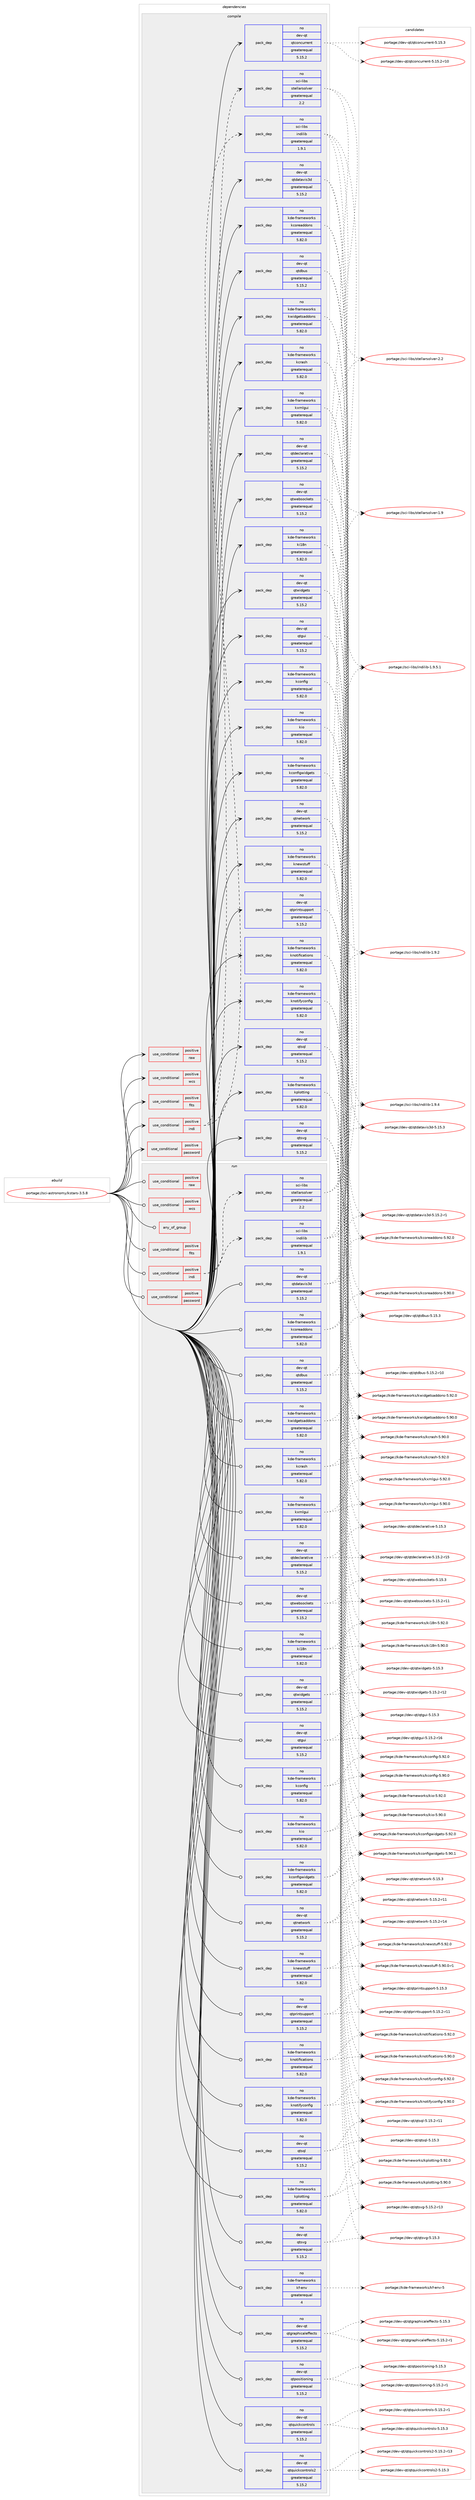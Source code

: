 digraph prolog {

# *************
# Graph options
# *************

newrank=true;
concentrate=true;
compound=true;
graph [rankdir=LR,fontname=Helvetica,fontsize=10,ranksep=1.5];#, ranksep=2.5, nodesep=0.2];
edge  [arrowhead=vee];
node  [fontname=Helvetica,fontsize=10];

# **********
# The ebuild
# **********

subgraph cluster_leftcol {
color=gray;
rank=same;
label=<<i>ebuild</i>>;
id [label="portage://sci-astronomy/kstars-3.5.8", color=red, width=4, href="../sci-astronomy/kstars-3.5.8.svg"];
}

# ****************
# The dependencies
# ****************

subgraph cluster_midcol {
color=gray;
label=<<i>dependencies</i>>;
subgraph cluster_compile {
fillcolor="#eeeeee";
style=filled;
label=<<i>compile</i>>;
subgraph cond70 {
dependency133 [label=<<TABLE BORDER="0" CELLBORDER="1" CELLSPACING="0" CELLPADDING="4"><TR><TD ROWSPAN="3" CELLPADDING="10">use_conditional</TD></TR><TR><TD>positive</TD></TR><TR><TD>fits</TD></TR></TABLE>>, shape=none, color=red];
# *** BEGIN UNKNOWN DEPENDENCY TYPE (TODO) ***
# dependency133 -> package_dependency(portage://sci-astronomy/kstars-3.5.8,install,no,sci-libs,cfitsio,none,[,,],any_same_slot,[])
# *** END UNKNOWN DEPENDENCY TYPE (TODO) ***

}
id:e -> dependency133:w [weight=20,style="solid",arrowhead="vee"];
subgraph cond71 {
dependency134 [label=<<TABLE BORDER="0" CELLBORDER="1" CELLSPACING="0" CELLPADDING="4"><TR><TD ROWSPAN="3" CELLPADDING="10">use_conditional</TD></TR><TR><TD>positive</TD></TR><TR><TD>indi</TD></TR></TABLE>>, shape=none, color=red];
# *** BEGIN UNKNOWN DEPENDENCY TYPE (TODO) ***
# dependency134 -> package_dependency(portage://sci-astronomy/kstars-3.5.8,install,no,sci-libs,gsl,none,[,,],any_same_slot,[])
# *** END UNKNOWN DEPENDENCY TYPE (TODO) ***

subgraph pack63 {
dependency135 [label=<<TABLE BORDER="0" CELLBORDER="1" CELLSPACING="0" CELLPADDING="4" WIDTH="220"><TR><TD ROWSPAN="6" CELLPADDING="30">pack_dep</TD></TR><TR><TD WIDTH="110">no</TD></TR><TR><TD>sci-libs</TD></TR><TR><TD>indilib</TD></TR><TR><TD>greaterequal</TD></TR><TR><TD>1.9.1</TD></TR></TABLE>>, shape=none, color=blue];
}
dependency134:e -> dependency135:w [weight=20,style="dashed",arrowhead="vee"];
# *** BEGIN UNKNOWN DEPENDENCY TYPE (TODO) ***
# dependency134 -> package_dependency(portage://sci-astronomy/kstars-3.5.8,install,no,sci-libs,libnova,none,[,,],any_same_slot,[])
# *** END UNKNOWN DEPENDENCY TYPE (TODO) ***

subgraph pack64 {
dependency136 [label=<<TABLE BORDER="0" CELLBORDER="1" CELLSPACING="0" CELLPADDING="4" WIDTH="220"><TR><TD ROWSPAN="6" CELLPADDING="30">pack_dep</TD></TR><TR><TD WIDTH="110">no</TD></TR><TR><TD>sci-libs</TD></TR><TR><TD>stellarsolver</TD></TR><TR><TD>greaterequal</TD></TR><TR><TD>2.2</TD></TR></TABLE>>, shape=none, color=blue];
}
dependency134:e -> dependency136:w [weight=20,style="dashed",arrowhead="vee"];
}
id:e -> dependency134:w [weight=20,style="solid",arrowhead="vee"];
subgraph cond72 {
dependency137 [label=<<TABLE BORDER="0" CELLBORDER="1" CELLSPACING="0" CELLPADDING="4"><TR><TD ROWSPAN="3" CELLPADDING="10">use_conditional</TD></TR><TR><TD>positive</TD></TR><TR><TD>password</TD></TR></TABLE>>, shape=none, color=red];
# *** BEGIN UNKNOWN DEPENDENCY TYPE (TODO) ***
# dependency137 -> package_dependency(portage://sci-astronomy/kstars-3.5.8,install,no,dev-libs,qtkeychain,none,[,,],any_same_slot,[])
# *** END UNKNOWN DEPENDENCY TYPE (TODO) ***

}
id:e -> dependency137:w [weight=20,style="solid",arrowhead="vee"];
subgraph cond73 {
dependency138 [label=<<TABLE BORDER="0" CELLBORDER="1" CELLSPACING="0" CELLPADDING="4"><TR><TD ROWSPAN="3" CELLPADDING="10">use_conditional</TD></TR><TR><TD>positive</TD></TR><TR><TD>raw</TD></TR></TABLE>>, shape=none, color=red];
# *** BEGIN UNKNOWN DEPENDENCY TYPE (TODO) ***
# dependency138 -> package_dependency(portage://sci-astronomy/kstars-3.5.8,install,no,media-libs,libraw,none,[,,],any_same_slot,[])
# *** END UNKNOWN DEPENDENCY TYPE (TODO) ***

}
id:e -> dependency138:w [weight=20,style="solid",arrowhead="vee"];
subgraph cond74 {
dependency139 [label=<<TABLE BORDER="0" CELLBORDER="1" CELLSPACING="0" CELLPADDING="4"><TR><TD ROWSPAN="3" CELLPADDING="10">use_conditional</TD></TR><TR><TD>positive</TD></TR><TR><TD>wcs</TD></TR></TABLE>>, shape=none, color=red];
# *** BEGIN UNKNOWN DEPENDENCY TYPE (TODO) ***
# dependency139 -> package_dependency(portage://sci-astronomy/kstars-3.5.8,install,no,sci-astronomy,wcslib,none,[,,],any_same_slot,[])
# *** END UNKNOWN DEPENDENCY TYPE (TODO) ***

}
id:e -> dependency139:w [weight=20,style="solid",arrowhead="vee"];
# *** BEGIN UNKNOWN DEPENDENCY TYPE (TODO) ***
# id -> package_dependency(portage://sci-astronomy/kstars-3.5.8,install,no,dev-cpp,eigen,none,[,,],[slot(3)],[])
# *** END UNKNOWN DEPENDENCY TYPE (TODO) ***

subgraph pack65 {
dependency140 [label=<<TABLE BORDER="0" CELLBORDER="1" CELLSPACING="0" CELLPADDING="4" WIDTH="220"><TR><TD ROWSPAN="6" CELLPADDING="30">pack_dep</TD></TR><TR><TD WIDTH="110">no</TD></TR><TR><TD>dev-qt</TD></TR><TR><TD>qtconcurrent</TD></TR><TR><TD>greaterequal</TD></TR><TR><TD>5.15.2</TD></TR></TABLE>>, shape=none, color=blue];
}
id:e -> dependency140:w [weight=20,style="solid",arrowhead="vee"];
# *** BEGIN UNKNOWN DEPENDENCY TYPE (TODO) ***
# id -> package_dependency(portage://sci-astronomy/kstars-3.5.8,install,no,dev-qt,qtcore,none,[,,],[slot(5)],[])
# *** END UNKNOWN DEPENDENCY TYPE (TODO) ***

subgraph pack66 {
dependency141 [label=<<TABLE BORDER="0" CELLBORDER="1" CELLSPACING="0" CELLPADDING="4" WIDTH="220"><TR><TD ROWSPAN="6" CELLPADDING="30">pack_dep</TD></TR><TR><TD WIDTH="110">no</TD></TR><TR><TD>dev-qt</TD></TR><TR><TD>qtdatavis3d</TD></TR><TR><TD>greaterequal</TD></TR><TR><TD>5.15.2</TD></TR></TABLE>>, shape=none, color=blue];
}
id:e -> dependency141:w [weight=20,style="solid",arrowhead="vee"];
subgraph pack67 {
dependency142 [label=<<TABLE BORDER="0" CELLBORDER="1" CELLSPACING="0" CELLPADDING="4" WIDTH="220"><TR><TD ROWSPAN="6" CELLPADDING="30">pack_dep</TD></TR><TR><TD WIDTH="110">no</TD></TR><TR><TD>dev-qt</TD></TR><TR><TD>qtdbus</TD></TR><TR><TD>greaterequal</TD></TR><TR><TD>5.15.2</TD></TR></TABLE>>, shape=none, color=blue];
}
id:e -> dependency142:w [weight=20,style="solid",arrowhead="vee"];
subgraph pack68 {
dependency143 [label=<<TABLE BORDER="0" CELLBORDER="1" CELLSPACING="0" CELLPADDING="4" WIDTH="220"><TR><TD ROWSPAN="6" CELLPADDING="30">pack_dep</TD></TR><TR><TD WIDTH="110">no</TD></TR><TR><TD>dev-qt</TD></TR><TR><TD>qtdeclarative</TD></TR><TR><TD>greaterequal</TD></TR><TR><TD>5.15.2</TD></TR></TABLE>>, shape=none, color=blue];
}
id:e -> dependency143:w [weight=20,style="solid",arrowhead="vee"];
subgraph pack69 {
dependency144 [label=<<TABLE BORDER="0" CELLBORDER="1" CELLSPACING="0" CELLPADDING="4" WIDTH="220"><TR><TD ROWSPAN="6" CELLPADDING="30">pack_dep</TD></TR><TR><TD WIDTH="110">no</TD></TR><TR><TD>dev-qt</TD></TR><TR><TD>qtgui</TD></TR><TR><TD>greaterequal</TD></TR><TR><TD>5.15.2</TD></TR></TABLE>>, shape=none, color=blue];
}
id:e -> dependency144:w [weight=20,style="solid",arrowhead="vee"];
subgraph pack70 {
dependency145 [label=<<TABLE BORDER="0" CELLBORDER="1" CELLSPACING="0" CELLPADDING="4" WIDTH="220"><TR><TD ROWSPAN="6" CELLPADDING="30">pack_dep</TD></TR><TR><TD WIDTH="110">no</TD></TR><TR><TD>dev-qt</TD></TR><TR><TD>qtnetwork</TD></TR><TR><TD>greaterequal</TD></TR><TR><TD>5.15.2</TD></TR></TABLE>>, shape=none, color=blue];
}
id:e -> dependency145:w [weight=20,style="solid",arrowhead="vee"];
subgraph pack71 {
dependency146 [label=<<TABLE BORDER="0" CELLBORDER="1" CELLSPACING="0" CELLPADDING="4" WIDTH="220"><TR><TD ROWSPAN="6" CELLPADDING="30">pack_dep</TD></TR><TR><TD WIDTH="110">no</TD></TR><TR><TD>dev-qt</TD></TR><TR><TD>qtprintsupport</TD></TR><TR><TD>greaterequal</TD></TR><TR><TD>5.15.2</TD></TR></TABLE>>, shape=none, color=blue];
}
id:e -> dependency146:w [weight=20,style="solid",arrowhead="vee"];
subgraph pack72 {
dependency147 [label=<<TABLE BORDER="0" CELLBORDER="1" CELLSPACING="0" CELLPADDING="4" WIDTH="220"><TR><TD ROWSPAN="6" CELLPADDING="30">pack_dep</TD></TR><TR><TD WIDTH="110">no</TD></TR><TR><TD>dev-qt</TD></TR><TR><TD>qtsql</TD></TR><TR><TD>greaterequal</TD></TR><TR><TD>5.15.2</TD></TR></TABLE>>, shape=none, color=blue];
}
id:e -> dependency147:w [weight=20,style="solid",arrowhead="vee"];
subgraph pack73 {
dependency148 [label=<<TABLE BORDER="0" CELLBORDER="1" CELLSPACING="0" CELLPADDING="4" WIDTH="220"><TR><TD ROWSPAN="6" CELLPADDING="30">pack_dep</TD></TR><TR><TD WIDTH="110">no</TD></TR><TR><TD>dev-qt</TD></TR><TR><TD>qtsvg</TD></TR><TR><TD>greaterequal</TD></TR><TR><TD>5.15.2</TD></TR></TABLE>>, shape=none, color=blue];
}
id:e -> dependency148:w [weight=20,style="solid",arrowhead="vee"];
subgraph pack74 {
dependency149 [label=<<TABLE BORDER="0" CELLBORDER="1" CELLSPACING="0" CELLPADDING="4" WIDTH="220"><TR><TD ROWSPAN="6" CELLPADDING="30">pack_dep</TD></TR><TR><TD WIDTH="110">no</TD></TR><TR><TD>dev-qt</TD></TR><TR><TD>qtwebsockets</TD></TR><TR><TD>greaterequal</TD></TR><TR><TD>5.15.2</TD></TR></TABLE>>, shape=none, color=blue];
}
id:e -> dependency149:w [weight=20,style="solid",arrowhead="vee"];
subgraph pack75 {
dependency150 [label=<<TABLE BORDER="0" CELLBORDER="1" CELLSPACING="0" CELLPADDING="4" WIDTH="220"><TR><TD ROWSPAN="6" CELLPADDING="30">pack_dep</TD></TR><TR><TD WIDTH="110">no</TD></TR><TR><TD>dev-qt</TD></TR><TR><TD>qtwidgets</TD></TR><TR><TD>greaterequal</TD></TR><TR><TD>5.15.2</TD></TR></TABLE>>, shape=none, color=blue];
}
id:e -> dependency150:w [weight=20,style="solid",arrowhead="vee"];
subgraph pack76 {
dependency151 [label=<<TABLE BORDER="0" CELLBORDER="1" CELLSPACING="0" CELLPADDING="4" WIDTH="220"><TR><TD ROWSPAN="6" CELLPADDING="30">pack_dep</TD></TR><TR><TD WIDTH="110">no</TD></TR><TR><TD>kde-frameworks</TD></TR><TR><TD>kconfig</TD></TR><TR><TD>greaterequal</TD></TR><TR><TD>5.82.0</TD></TR></TABLE>>, shape=none, color=blue];
}
id:e -> dependency151:w [weight=20,style="solid",arrowhead="vee"];
subgraph pack77 {
dependency152 [label=<<TABLE BORDER="0" CELLBORDER="1" CELLSPACING="0" CELLPADDING="4" WIDTH="220"><TR><TD ROWSPAN="6" CELLPADDING="30">pack_dep</TD></TR><TR><TD WIDTH="110">no</TD></TR><TR><TD>kde-frameworks</TD></TR><TR><TD>kconfigwidgets</TD></TR><TR><TD>greaterequal</TD></TR><TR><TD>5.82.0</TD></TR></TABLE>>, shape=none, color=blue];
}
id:e -> dependency152:w [weight=20,style="solid",arrowhead="vee"];
subgraph pack78 {
dependency153 [label=<<TABLE BORDER="0" CELLBORDER="1" CELLSPACING="0" CELLPADDING="4" WIDTH="220"><TR><TD ROWSPAN="6" CELLPADDING="30">pack_dep</TD></TR><TR><TD WIDTH="110">no</TD></TR><TR><TD>kde-frameworks</TD></TR><TR><TD>kcoreaddons</TD></TR><TR><TD>greaterequal</TD></TR><TR><TD>5.82.0</TD></TR></TABLE>>, shape=none, color=blue];
}
id:e -> dependency153:w [weight=20,style="solid",arrowhead="vee"];
subgraph pack79 {
dependency154 [label=<<TABLE BORDER="0" CELLBORDER="1" CELLSPACING="0" CELLPADDING="4" WIDTH="220"><TR><TD ROWSPAN="6" CELLPADDING="30">pack_dep</TD></TR><TR><TD WIDTH="110">no</TD></TR><TR><TD>kde-frameworks</TD></TR><TR><TD>kcrash</TD></TR><TR><TD>greaterequal</TD></TR><TR><TD>5.82.0</TD></TR></TABLE>>, shape=none, color=blue];
}
id:e -> dependency154:w [weight=20,style="solid",arrowhead="vee"];
subgraph pack80 {
dependency155 [label=<<TABLE BORDER="0" CELLBORDER="1" CELLSPACING="0" CELLPADDING="4" WIDTH="220"><TR><TD ROWSPAN="6" CELLPADDING="30">pack_dep</TD></TR><TR><TD WIDTH="110">no</TD></TR><TR><TD>kde-frameworks</TD></TR><TR><TD>ki18n</TD></TR><TR><TD>greaterequal</TD></TR><TR><TD>5.82.0</TD></TR></TABLE>>, shape=none, color=blue];
}
id:e -> dependency155:w [weight=20,style="solid",arrowhead="vee"];
subgraph pack81 {
dependency156 [label=<<TABLE BORDER="0" CELLBORDER="1" CELLSPACING="0" CELLPADDING="4" WIDTH="220"><TR><TD ROWSPAN="6" CELLPADDING="30">pack_dep</TD></TR><TR><TD WIDTH="110">no</TD></TR><TR><TD>kde-frameworks</TD></TR><TR><TD>kio</TD></TR><TR><TD>greaterequal</TD></TR><TR><TD>5.82.0</TD></TR></TABLE>>, shape=none, color=blue];
}
id:e -> dependency156:w [weight=20,style="solid",arrowhead="vee"];
subgraph pack82 {
dependency157 [label=<<TABLE BORDER="0" CELLBORDER="1" CELLSPACING="0" CELLPADDING="4" WIDTH="220"><TR><TD ROWSPAN="6" CELLPADDING="30">pack_dep</TD></TR><TR><TD WIDTH="110">no</TD></TR><TR><TD>kde-frameworks</TD></TR><TR><TD>knewstuff</TD></TR><TR><TD>greaterequal</TD></TR><TR><TD>5.82.0</TD></TR></TABLE>>, shape=none, color=blue];
}
id:e -> dependency157:w [weight=20,style="solid",arrowhead="vee"];
subgraph pack83 {
dependency158 [label=<<TABLE BORDER="0" CELLBORDER="1" CELLSPACING="0" CELLPADDING="4" WIDTH="220"><TR><TD ROWSPAN="6" CELLPADDING="30">pack_dep</TD></TR><TR><TD WIDTH="110">no</TD></TR><TR><TD>kde-frameworks</TD></TR><TR><TD>knotifications</TD></TR><TR><TD>greaterequal</TD></TR><TR><TD>5.82.0</TD></TR></TABLE>>, shape=none, color=blue];
}
id:e -> dependency158:w [weight=20,style="solid",arrowhead="vee"];
subgraph pack84 {
dependency159 [label=<<TABLE BORDER="0" CELLBORDER="1" CELLSPACING="0" CELLPADDING="4" WIDTH="220"><TR><TD ROWSPAN="6" CELLPADDING="30">pack_dep</TD></TR><TR><TD WIDTH="110">no</TD></TR><TR><TD>kde-frameworks</TD></TR><TR><TD>knotifyconfig</TD></TR><TR><TD>greaterequal</TD></TR><TR><TD>5.82.0</TD></TR></TABLE>>, shape=none, color=blue];
}
id:e -> dependency159:w [weight=20,style="solid",arrowhead="vee"];
subgraph pack85 {
dependency160 [label=<<TABLE BORDER="0" CELLBORDER="1" CELLSPACING="0" CELLPADDING="4" WIDTH="220"><TR><TD ROWSPAN="6" CELLPADDING="30">pack_dep</TD></TR><TR><TD WIDTH="110">no</TD></TR><TR><TD>kde-frameworks</TD></TR><TR><TD>kplotting</TD></TR><TR><TD>greaterequal</TD></TR><TR><TD>5.82.0</TD></TR></TABLE>>, shape=none, color=blue];
}
id:e -> dependency160:w [weight=20,style="solid",arrowhead="vee"];
subgraph pack86 {
dependency161 [label=<<TABLE BORDER="0" CELLBORDER="1" CELLSPACING="0" CELLPADDING="4" WIDTH="220"><TR><TD ROWSPAN="6" CELLPADDING="30">pack_dep</TD></TR><TR><TD WIDTH="110">no</TD></TR><TR><TD>kde-frameworks</TD></TR><TR><TD>kwidgetsaddons</TD></TR><TR><TD>greaterequal</TD></TR><TR><TD>5.82.0</TD></TR></TABLE>>, shape=none, color=blue];
}
id:e -> dependency161:w [weight=20,style="solid",arrowhead="vee"];
subgraph pack87 {
dependency162 [label=<<TABLE BORDER="0" CELLBORDER="1" CELLSPACING="0" CELLPADDING="4" WIDTH="220"><TR><TD ROWSPAN="6" CELLPADDING="30">pack_dep</TD></TR><TR><TD WIDTH="110">no</TD></TR><TR><TD>kde-frameworks</TD></TR><TR><TD>kxmlgui</TD></TR><TR><TD>greaterequal</TD></TR><TR><TD>5.82.0</TD></TR></TABLE>>, shape=none, color=blue];
}
id:e -> dependency162:w [weight=20,style="solid",arrowhead="vee"];
# *** BEGIN UNKNOWN DEPENDENCY TYPE (TODO) ***
# id -> package_dependency(portage://sci-astronomy/kstars-3.5.8,install,no,sys-libs,zlib,none,[,,],[],[])
# *** END UNKNOWN DEPENDENCY TYPE (TODO) ***

}
subgraph cluster_compileandrun {
fillcolor="#eeeeee";
style=filled;
label=<<i>compile and run</i>>;
}
subgraph cluster_run {
fillcolor="#eeeeee";
style=filled;
label=<<i>run</i>>;
subgraph any2 {
dependency163 [label=<<TABLE BORDER="0" CELLBORDER="1" CELLSPACING="0" CELLPADDING="4"><TR><TD CELLPADDING="10">any_of_group</TD></TR></TABLE>>, shape=none, color=red];# *** BEGIN UNKNOWN DEPENDENCY TYPE (TODO) ***
# dependency163 -> package_dependency(portage://sci-astronomy/kstars-3.5.8,run,no,kde-frameworks,breeze-icons,none,[,,],any_different_slot,[])
# *** END UNKNOWN DEPENDENCY TYPE (TODO) ***

# *** BEGIN UNKNOWN DEPENDENCY TYPE (TODO) ***
# dependency163 -> package_dependency(portage://sci-astronomy/kstars-3.5.8,run,no,kde-frameworks,oxygen-icons,none,[,,],any_different_slot,[])
# *** END UNKNOWN DEPENDENCY TYPE (TODO) ***

}
id:e -> dependency163:w [weight=20,style="solid",arrowhead="odot"];
subgraph cond75 {
dependency164 [label=<<TABLE BORDER="0" CELLBORDER="1" CELLSPACING="0" CELLPADDING="4"><TR><TD ROWSPAN="3" CELLPADDING="10">use_conditional</TD></TR><TR><TD>positive</TD></TR><TR><TD>fits</TD></TR></TABLE>>, shape=none, color=red];
# *** BEGIN UNKNOWN DEPENDENCY TYPE (TODO) ***
# dependency164 -> package_dependency(portage://sci-astronomy/kstars-3.5.8,run,no,sci-libs,cfitsio,none,[,,],any_same_slot,[])
# *** END UNKNOWN DEPENDENCY TYPE (TODO) ***

}
id:e -> dependency164:w [weight=20,style="solid",arrowhead="odot"];
subgraph cond76 {
dependency165 [label=<<TABLE BORDER="0" CELLBORDER="1" CELLSPACING="0" CELLPADDING="4"><TR><TD ROWSPAN="3" CELLPADDING="10">use_conditional</TD></TR><TR><TD>positive</TD></TR><TR><TD>indi</TD></TR></TABLE>>, shape=none, color=red];
# *** BEGIN UNKNOWN DEPENDENCY TYPE (TODO) ***
# dependency165 -> package_dependency(portage://sci-astronomy/kstars-3.5.8,run,no,sci-libs,gsl,none,[,,],any_same_slot,[])
# *** END UNKNOWN DEPENDENCY TYPE (TODO) ***

subgraph pack88 {
dependency166 [label=<<TABLE BORDER="0" CELLBORDER="1" CELLSPACING="0" CELLPADDING="4" WIDTH="220"><TR><TD ROWSPAN="6" CELLPADDING="30">pack_dep</TD></TR><TR><TD WIDTH="110">no</TD></TR><TR><TD>sci-libs</TD></TR><TR><TD>indilib</TD></TR><TR><TD>greaterequal</TD></TR><TR><TD>1.9.1</TD></TR></TABLE>>, shape=none, color=blue];
}
dependency165:e -> dependency166:w [weight=20,style="dashed",arrowhead="vee"];
# *** BEGIN UNKNOWN DEPENDENCY TYPE (TODO) ***
# dependency165 -> package_dependency(portage://sci-astronomy/kstars-3.5.8,run,no,sci-libs,libnova,none,[,,],any_same_slot,[])
# *** END UNKNOWN DEPENDENCY TYPE (TODO) ***

subgraph pack89 {
dependency167 [label=<<TABLE BORDER="0" CELLBORDER="1" CELLSPACING="0" CELLPADDING="4" WIDTH="220"><TR><TD ROWSPAN="6" CELLPADDING="30">pack_dep</TD></TR><TR><TD WIDTH="110">no</TD></TR><TR><TD>sci-libs</TD></TR><TR><TD>stellarsolver</TD></TR><TR><TD>greaterequal</TD></TR><TR><TD>2.2</TD></TR></TABLE>>, shape=none, color=blue];
}
dependency165:e -> dependency167:w [weight=20,style="dashed",arrowhead="vee"];
}
id:e -> dependency165:w [weight=20,style="solid",arrowhead="odot"];
subgraph cond77 {
dependency168 [label=<<TABLE BORDER="0" CELLBORDER="1" CELLSPACING="0" CELLPADDING="4"><TR><TD ROWSPAN="3" CELLPADDING="10">use_conditional</TD></TR><TR><TD>positive</TD></TR><TR><TD>password</TD></TR></TABLE>>, shape=none, color=red];
# *** BEGIN UNKNOWN DEPENDENCY TYPE (TODO) ***
# dependency168 -> package_dependency(portage://sci-astronomy/kstars-3.5.8,run,no,dev-libs,qtkeychain,none,[,,],any_same_slot,[])
# *** END UNKNOWN DEPENDENCY TYPE (TODO) ***

}
id:e -> dependency168:w [weight=20,style="solid",arrowhead="odot"];
subgraph cond78 {
dependency169 [label=<<TABLE BORDER="0" CELLBORDER="1" CELLSPACING="0" CELLPADDING="4"><TR><TD ROWSPAN="3" CELLPADDING="10">use_conditional</TD></TR><TR><TD>positive</TD></TR><TR><TD>raw</TD></TR></TABLE>>, shape=none, color=red];
# *** BEGIN UNKNOWN DEPENDENCY TYPE (TODO) ***
# dependency169 -> package_dependency(portage://sci-astronomy/kstars-3.5.8,run,no,media-libs,libraw,none,[,,],any_same_slot,[])
# *** END UNKNOWN DEPENDENCY TYPE (TODO) ***

}
id:e -> dependency169:w [weight=20,style="solid",arrowhead="odot"];
subgraph cond79 {
dependency170 [label=<<TABLE BORDER="0" CELLBORDER="1" CELLSPACING="0" CELLPADDING="4"><TR><TD ROWSPAN="3" CELLPADDING="10">use_conditional</TD></TR><TR><TD>positive</TD></TR><TR><TD>wcs</TD></TR></TABLE>>, shape=none, color=red];
# *** BEGIN UNKNOWN DEPENDENCY TYPE (TODO) ***
# dependency170 -> package_dependency(portage://sci-astronomy/kstars-3.5.8,run,no,sci-astronomy,wcslib,none,[,,],any_same_slot,[])
# *** END UNKNOWN DEPENDENCY TYPE (TODO) ***

}
id:e -> dependency170:w [weight=20,style="solid",arrowhead="odot"];
# *** BEGIN UNKNOWN DEPENDENCY TYPE (TODO) ***
# id -> package_dependency(portage://sci-astronomy/kstars-3.5.8,run,no,dev-qt,qtcore,none,[,,],[slot(5)],[])
# *** END UNKNOWN DEPENDENCY TYPE (TODO) ***

subgraph pack90 {
dependency171 [label=<<TABLE BORDER="0" CELLBORDER="1" CELLSPACING="0" CELLPADDING="4" WIDTH="220"><TR><TD ROWSPAN="6" CELLPADDING="30">pack_dep</TD></TR><TR><TD WIDTH="110">no</TD></TR><TR><TD>dev-qt</TD></TR><TR><TD>qtdatavis3d</TD></TR><TR><TD>greaterequal</TD></TR><TR><TD>5.15.2</TD></TR></TABLE>>, shape=none, color=blue];
}
id:e -> dependency171:w [weight=20,style="solid",arrowhead="odot"];
subgraph pack91 {
dependency172 [label=<<TABLE BORDER="0" CELLBORDER="1" CELLSPACING="0" CELLPADDING="4" WIDTH="220"><TR><TD ROWSPAN="6" CELLPADDING="30">pack_dep</TD></TR><TR><TD WIDTH="110">no</TD></TR><TR><TD>dev-qt</TD></TR><TR><TD>qtdbus</TD></TR><TR><TD>greaterequal</TD></TR><TR><TD>5.15.2</TD></TR></TABLE>>, shape=none, color=blue];
}
id:e -> dependency172:w [weight=20,style="solid",arrowhead="odot"];
subgraph pack92 {
dependency173 [label=<<TABLE BORDER="0" CELLBORDER="1" CELLSPACING="0" CELLPADDING="4" WIDTH="220"><TR><TD ROWSPAN="6" CELLPADDING="30">pack_dep</TD></TR><TR><TD WIDTH="110">no</TD></TR><TR><TD>dev-qt</TD></TR><TR><TD>qtdeclarative</TD></TR><TR><TD>greaterequal</TD></TR><TR><TD>5.15.2</TD></TR></TABLE>>, shape=none, color=blue];
}
id:e -> dependency173:w [weight=20,style="solid",arrowhead="odot"];
subgraph pack93 {
dependency174 [label=<<TABLE BORDER="0" CELLBORDER="1" CELLSPACING="0" CELLPADDING="4" WIDTH="220"><TR><TD ROWSPAN="6" CELLPADDING="30">pack_dep</TD></TR><TR><TD WIDTH="110">no</TD></TR><TR><TD>dev-qt</TD></TR><TR><TD>qtgraphicaleffects</TD></TR><TR><TD>greaterequal</TD></TR><TR><TD>5.15.2</TD></TR></TABLE>>, shape=none, color=blue];
}
id:e -> dependency174:w [weight=20,style="solid",arrowhead="odot"];
subgraph pack94 {
dependency175 [label=<<TABLE BORDER="0" CELLBORDER="1" CELLSPACING="0" CELLPADDING="4" WIDTH="220"><TR><TD ROWSPAN="6" CELLPADDING="30">pack_dep</TD></TR><TR><TD WIDTH="110">no</TD></TR><TR><TD>dev-qt</TD></TR><TR><TD>qtgui</TD></TR><TR><TD>greaterequal</TD></TR><TR><TD>5.15.2</TD></TR></TABLE>>, shape=none, color=blue];
}
id:e -> dependency175:w [weight=20,style="solid",arrowhead="odot"];
subgraph pack95 {
dependency176 [label=<<TABLE BORDER="0" CELLBORDER="1" CELLSPACING="0" CELLPADDING="4" WIDTH="220"><TR><TD ROWSPAN="6" CELLPADDING="30">pack_dep</TD></TR><TR><TD WIDTH="110">no</TD></TR><TR><TD>dev-qt</TD></TR><TR><TD>qtnetwork</TD></TR><TR><TD>greaterequal</TD></TR><TR><TD>5.15.2</TD></TR></TABLE>>, shape=none, color=blue];
}
id:e -> dependency176:w [weight=20,style="solid",arrowhead="odot"];
subgraph pack96 {
dependency177 [label=<<TABLE BORDER="0" CELLBORDER="1" CELLSPACING="0" CELLPADDING="4" WIDTH="220"><TR><TD ROWSPAN="6" CELLPADDING="30">pack_dep</TD></TR><TR><TD WIDTH="110">no</TD></TR><TR><TD>dev-qt</TD></TR><TR><TD>qtpositioning</TD></TR><TR><TD>greaterequal</TD></TR><TR><TD>5.15.2</TD></TR></TABLE>>, shape=none, color=blue];
}
id:e -> dependency177:w [weight=20,style="solid",arrowhead="odot"];
subgraph pack97 {
dependency178 [label=<<TABLE BORDER="0" CELLBORDER="1" CELLSPACING="0" CELLPADDING="4" WIDTH="220"><TR><TD ROWSPAN="6" CELLPADDING="30">pack_dep</TD></TR><TR><TD WIDTH="110">no</TD></TR><TR><TD>dev-qt</TD></TR><TR><TD>qtprintsupport</TD></TR><TR><TD>greaterequal</TD></TR><TR><TD>5.15.2</TD></TR></TABLE>>, shape=none, color=blue];
}
id:e -> dependency178:w [weight=20,style="solid",arrowhead="odot"];
subgraph pack98 {
dependency179 [label=<<TABLE BORDER="0" CELLBORDER="1" CELLSPACING="0" CELLPADDING="4" WIDTH="220"><TR><TD ROWSPAN="6" CELLPADDING="30">pack_dep</TD></TR><TR><TD WIDTH="110">no</TD></TR><TR><TD>dev-qt</TD></TR><TR><TD>qtquickcontrols</TD></TR><TR><TD>greaterequal</TD></TR><TR><TD>5.15.2</TD></TR></TABLE>>, shape=none, color=blue];
}
id:e -> dependency179:w [weight=20,style="solid",arrowhead="odot"];
subgraph pack99 {
dependency180 [label=<<TABLE BORDER="0" CELLBORDER="1" CELLSPACING="0" CELLPADDING="4" WIDTH="220"><TR><TD ROWSPAN="6" CELLPADDING="30">pack_dep</TD></TR><TR><TD WIDTH="110">no</TD></TR><TR><TD>dev-qt</TD></TR><TR><TD>qtquickcontrols2</TD></TR><TR><TD>greaterequal</TD></TR><TR><TD>5.15.2</TD></TR></TABLE>>, shape=none, color=blue];
}
id:e -> dependency180:w [weight=20,style="solid",arrowhead="odot"];
subgraph pack100 {
dependency181 [label=<<TABLE BORDER="0" CELLBORDER="1" CELLSPACING="0" CELLPADDING="4" WIDTH="220"><TR><TD ROWSPAN="6" CELLPADDING="30">pack_dep</TD></TR><TR><TD WIDTH="110">no</TD></TR><TR><TD>dev-qt</TD></TR><TR><TD>qtsql</TD></TR><TR><TD>greaterequal</TD></TR><TR><TD>5.15.2</TD></TR></TABLE>>, shape=none, color=blue];
}
id:e -> dependency181:w [weight=20,style="solid",arrowhead="odot"];
subgraph pack101 {
dependency182 [label=<<TABLE BORDER="0" CELLBORDER="1" CELLSPACING="0" CELLPADDING="4" WIDTH="220"><TR><TD ROWSPAN="6" CELLPADDING="30">pack_dep</TD></TR><TR><TD WIDTH="110">no</TD></TR><TR><TD>dev-qt</TD></TR><TR><TD>qtsvg</TD></TR><TR><TD>greaterequal</TD></TR><TR><TD>5.15.2</TD></TR></TABLE>>, shape=none, color=blue];
}
id:e -> dependency182:w [weight=20,style="solid",arrowhead="odot"];
subgraph pack102 {
dependency183 [label=<<TABLE BORDER="0" CELLBORDER="1" CELLSPACING="0" CELLPADDING="4" WIDTH="220"><TR><TD ROWSPAN="6" CELLPADDING="30">pack_dep</TD></TR><TR><TD WIDTH="110">no</TD></TR><TR><TD>dev-qt</TD></TR><TR><TD>qtwebsockets</TD></TR><TR><TD>greaterequal</TD></TR><TR><TD>5.15.2</TD></TR></TABLE>>, shape=none, color=blue];
}
id:e -> dependency183:w [weight=20,style="solid",arrowhead="odot"];
subgraph pack103 {
dependency184 [label=<<TABLE BORDER="0" CELLBORDER="1" CELLSPACING="0" CELLPADDING="4" WIDTH="220"><TR><TD ROWSPAN="6" CELLPADDING="30">pack_dep</TD></TR><TR><TD WIDTH="110">no</TD></TR><TR><TD>dev-qt</TD></TR><TR><TD>qtwidgets</TD></TR><TR><TD>greaterequal</TD></TR><TR><TD>5.15.2</TD></TR></TABLE>>, shape=none, color=blue];
}
id:e -> dependency184:w [weight=20,style="solid",arrowhead="odot"];
subgraph pack104 {
dependency185 [label=<<TABLE BORDER="0" CELLBORDER="1" CELLSPACING="0" CELLPADDING="4" WIDTH="220"><TR><TD ROWSPAN="6" CELLPADDING="30">pack_dep</TD></TR><TR><TD WIDTH="110">no</TD></TR><TR><TD>kde-frameworks</TD></TR><TR><TD>kconfig</TD></TR><TR><TD>greaterequal</TD></TR><TR><TD>5.82.0</TD></TR></TABLE>>, shape=none, color=blue];
}
id:e -> dependency185:w [weight=20,style="solid",arrowhead="odot"];
subgraph pack105 {
dependency186 [label=<<TABLE BORDER="0" CELLBORDER="1" CELLSPACING="0" CELLPADDING="4" WIDTH="220"><TR><TD ROWSPAN="6" CELLPADDING="30">pack_dep</TD></TR><TR><TD WIDTH="110">no</TD></TR><TR><TD>kde-frameworks</TD></TR><TR><TD>kconfigwidgets</TD></TR><TR><TD>greaterequal</TD></TR><TR><TD>5.82.0</TD></TR></TABLE>>, shape=none, color=blue];
}
id:e -> dependency186:w [weight=20,style="solid",arrowhead="odot"];
subgraph pack106 {
dependency187 [label=<<TABLE BORDER="0" CELLBORDER="1" CELLSPACING="0" CELLPADDING="4" WIDTH="220"><TR><TD ROWSPAN="6" CELLPADDING="30">pack_dep</TD></TR><TR><TD WIDTH="110">no</TD></TR><TR><TD>kde-frameworks</TD></TR><TR><TD>kcoreaddons</TD></TR><TR><TD>greaterequal</TD></TR><TR><TD>5.82.0</TD></TR></TABLE>>, shape=none, color=blue];
}
id:e -> dependency187:w [weight=20,style="solid",arrowhead="odot"];
subgraph pack107 {
dependency188 [label=<<TABLE BORDER="0" CELLBORDER="1" CELLSPACING="0" CELLPADDING="4" WIDTH="220"><TR><TD ROWSPAN="6" CELLPADDING="30">pack_dep</TD></TR><TR><TD WIDTH="110">no</TD></TR><TR><TD>kde-frameworks</TD></TR><TR><TD>kcrash</TD></TR><TR><TD>greaterequal</TD></TR><TR><TD>5.82.0</TD></TR></TABLE>>, shape=none, color=blue];
}
id:e -> dependency188:w [weight=20,style="solid",arrowhead="odot"];
subgraph pack108 {
dependency189 [label=<<TABLE BORDER="0" CELLBORDER="1" CELLSPACING="0" CELLPADDING="4" WIDTH="220"><TR><TD ROWSPAN="6" CELLPADDING="30">pack_dep</TD></TR><TR><TD WIDTH="110">no</TD></TR><TR><TD>kde-frameworks</TD></TR><TR><TD>kf-env</TD></TR><TR><TD>greaterequal</TD></TR><TR><TD>4</TD></TR></TABLE>>, shape=none, color=blue];
}
id:e -> dependency189:w [weight=20,style="solid",arrowhead="odot"];
subgraph pack109 {
dependency190 [label=<<TABLE BORDER="0" CELLBORDER="1" CELLSPACING="0" CELLPADDING="4" WIDTH="220"><TR><TD ROWSPAN="6" CELLPADDING="30">pack_dep</TD></TR><TR><TD WIDTH="110">no</TD></TR><TR><TD>kde-frameworks</TD></TR><TR><TD>ki18n</TD></TR><TR><TD>greaterequal</TD></TR><TR><TD>5.82.0</TD></TR></TABLE>>, shape=none, color=blue];
}
id:e -> dependency190:w [weight=20,style="solid",arrowhead="odot"];
subgraph pack110 {
dependency191 [label=<<TABLE BORDER="0" CELLBORDER="1" CELLSPACING="0" CELLPADDING="4" WIDTH="220"><TR><TD ROWSPAN="6" CELLPADDING="30">pack_dep</TD></TR><TR><TD WIDTH="110">no</TD></TR><TR><TD>kde-frameworks</TD></TR><TR><TD>kio</TD></TR><TR><TD>greaterequal</TD></TR><TR><TD>5.82.0</TD></TR></TABLE>>, shape=none, color=blue];
}
id:e -> dependency191:w [weight=20,style="solid",arrowhead="odot"];
subgraph pack111 {
dependency192 [label=<<TABLE BORDER="0" CELLBORDER="1" CELLSPACING="0" CELLPADDING="4" WIDTH="220"><TR><TD ROWSPAN="6" CELLPADDING="30">pack_dep</TD></TR><TR><TD WIDTH="110">no</TD></TR><TR><TD>kde-frameworks</TD></TR><TR><TD>knewstuff</TD></TR><TR><TD>greaterequal</TD></TR><TR><TD>5.82.0</TD></TR></TABLE>>, shape=none, color=blue];
}
id:e -> dependency192:w [weight=20,style="solid",arrowhead="odot"];
subgraph pack112 {
dependency193 [label=<<TABLE BORDER="0" CELLBORDER="1" CELLSPACING="0" CELLPADDING="4" WIDTH="220"><TR><TD ROWSPAN="6" CELLPADDING="30">pack_dep</TD></TR><TR><TD WIDTH="110">no</TD></TR><TR><TD>kde-frameworks</TD></TR><TR><TD>knotifications</TD></TR><TR><TD>greaterequal</TD></TR><TR><TD>5.82.0</TD></TR></TABLE>>, shape=none, color=blue];
}
id:e -> dependency193:w [weight=20,style="solid",arrowhead="odot"];
subgraph pack113 {
dependency194 [label=<<TABLE BORDER="0" CELLBORDER="1" CELLSPACING="0" CELLPADDING="4" WIDTH="220"><TR><TD ROWSPAN="6" CELLPADDING="30">pack_dep</TD></TR><TR><TD WIDTH="110">no</TD></TR><TR><TD>kde-frameworks</TD></TR><TR><TD>knotifyconfig</TD></TR><TR><TD>greaterequal</TD></TR><TR><TD>5.82.0</TD></TR></TABLE>>, shape=none, color=blue];
}
id:e -> dependency194:w [weight=20,style="solid",arrowhead="odot"];
subgraph pack114 {
dependency195 [label=<<TABLE BORDER="0" CELLBORDER="1" CELLSPACING="0" CELLPADDING="4" WIDTH="220"><TR><TD ROWSPAN="6" CELLPADDING="30">pack_dep</TD></TR><TR><TD WIDTH="110">no</TD></TR><TR><TD>kde-frameworks</TD></TR><TR><TD>kplotting</TD></TR><TR><TD>greaterequal</TD></TR><TR><TD>5.82.0</TD></TR></TABLE>>, shape=none, color=blue];
}
id:e -> dependency195:w [weight=20,style="solid",arrowhead="odot"];
subgraph pack115 {
dependency196 [label=<<TABLE BORDER="0" CELLBORDER="1" CELLSPACING="0" CELLPADDING="4" WIDTH="220"><TR><TD ROWSPAN="6" CELLPADDING="30">pack_dep</TD></TR><TR><TD WIDTH="110">no</TD></TR><TR><TD>kde-frameworks</TD></TR><TR><TD>kwidgetsaddons</TD></TR><TR><TD>greaterequal</TD></TR><TR><TD>5.82.0</TD></TR></TABLE>>, shape=none, color=blue];
}
id:e -> dependency196:w [weight=20,style="solid",arrowhead="odot"];
subgraph pack116 {
dependency197 [label=<<TABLE BORDER="0" CELLBORDER="1" CELLSPACING="0" CELLPADDING="4" WIDTH="220"><TR><TD ROWSPAN="6" CELLPADDING="30">pack_dep</TD></TR><TR><TD WIDTH="110">no</TD></TR><TR><TD>kde-frameworks</TD></TR><TR><TD>kxmlgui</TD></TR><TR><TD>greaterequal</TD></TR><TR><TD>5.82.0</TD></TR></TABLE>>, shape=none, color=blue];
}
id:e -> dependency197:w [weight=20,style="solid",arrowhead="odot"];
# *** BEGIN UNKNOWN DEPENDENCY TYPE (TODO) ***
# id -> package_dependency(portage://sci-astronomy/kstars-3.5.8,run,no,sys-libs,zlib,none,[,,],[],[])
# *** END UNKNOWN DEPENDENCY TYPE (TODO) ***

}
}

# **************
# The candidates
# **************

subgraph cluster_choices {
rank=same;
color=gray;
label=<<i>candidates</i>>;

subgraph choice63 {
color=black;
nodesep=1;
choice1159910545108105981154710511010010510810598454946574650 [label="portage://sci-libs/indilib-1.9.2", color=red, width=4,href="../sci-libs/indilib-1.9.2.svg"];
choice1159910545108105981154710511010010510810598454946574652 [label="portage://sci-libs/indilib-1.9.4", color=red, width=4,href="../sci-libs/indilib-1.9.4.svg"];
choice11599105451081059811547105110100105108105984549465746534649 [label="portage://sci-libs/indilib-1.9.5.1", color=red, width=4,href="../sci-libs/indilib-1.9.5.1.svg"];
dependency135:e -> choice1159910545108105981154710511010010510810598454946574650:w [style=dotted,weight="100"];
dependency135:e -> choice1159910545108105981154710511010010510810598454946574652:w [style=dotted,weight="100"];
dependency135:e -> choice11599105451081059811547105110100105108105984549465746534649:w [style=dotted,weight="100"];
}
subgraph choice64 {
color=black;
nodesep=1;
choice115991054510810598115471151161011081089711411511110811810111445494657 [label="portage://sci-libs/stellarsolver-1.9", color=red, width=4,href="../sci-libs/stellarsolver-1.9.svg"];
choice115991054510810598115471151161011081089711411511110811810111445504650 [label="portage://sci-libs/stellarsolver-2.2", color=red, width=4,href="../sci-libs/stellarsolver-2.2.svg"];
dependency136:e -> choice115991054510810598115471151161011081089711411511110811810111445494657:w [style=dotted,weight="100"];
dependency136:e -> choice115991054510810598115471151161011081089711411511110811810111445504650:w [style=dotted,weight="100"];
}
subgraph choice65 {
color=black;
nodesep=1;
choice1001011184511311647113116991111109911711411410111011645534649534650451144948 [label="portage://dev-qt/qtconcurrent-5.15.2-r10", color=red, width=4,href="../dev-qt/qtconcurrent-5.15.2-r10.svg"];
choice1001011184511311647113116991111109911711411410111011645534649534651 [label="portage://dev-qt/qtconcurrent-5.15.3", color=red, width=4,href="../dev-qt/qtconcurrent-5.15.3.svg"];
dependency140:e -> choice1001011184511311647113116991111109911711411410111011645534649534650451144948:w [style=dotted,weight="100"];
dependency140:e -> choice1001011184511311647113116991111109911711411410111011645534649534651:w [style=dotted,weight="100"];
}
subgraph choice66 {
color=black;
nodesep=1;
choice1001011184511311647113116100971169711810511551100455346495346504511449 [label="portage://dev-qt/qtdatavis3d-5.15.2-r1", color=red, width=4,href="../dev-qt/qtdatavis3d-5.15.2-r1.svg"];
choice100101118451131164711311610097116971181051155110045534649534651 [label="portage://dev-qt/qtdatavis3d-5.15.3", color=red, width=4,href="../dev-qt/qtdatavis3d-5.15.3.svg"];
dependency141:e -> choice1001011184511311647113116100971169711810511551100455346495346504511449:w [style=dotted,weight="100"];
dependency141:e -> choice100101118451131164711311610097116971181051155110045534649534651:w [style=dotted,weight="100"];
}
subgraph choice67 {
color=black;
nodesep=1;
choice10010111845113116471131161009811711545534649534650451144948 [label="portage://dev-qt/qtdbus-5.15.2-r10", color=red, width=4,href="../dev-qt/qtdbus-5.15.2-r10.svg"];
choice10010111845113116471131161009811711545534649534651 [label="portage://dev-qt/qtdbus-5.15.3", color=red, width=4,href="../dev-qt/qtdbus-5.15.3.svg"];
dependency142:e -> choice10010111845113116471131161009811711545534649534650451144948:w [style=dotted,weight="100"];
dependency142:e -> choice10010111845113116471131161009811711545534649534651:w [style=dotted,weight="100"];
}
subgraph choice68 {
color=black;
nodesep=1;
choice100101118451131164711311610010199108971149711610511810145534649534650451144953 [label="portage://dev-qt/qtdeclarative-5.15.2-r15", color=red, width=4,href="../dev-qt/qtdeclarative-5.15.2-r15.svg"];
choice100101118451131164711311610010199108971149711610511810145534649534651 [label="portage://dev-qt/qtdeclarative-5.15.3", color=red, width=4,href="../dev-qt/qtdeclarative-5.15.3.svg"];
dependency143:e -> choice100101118451131164711311610010199108971149711610511810145534649534650451144953:w [style=dotted,weight="100"];
dependency143:e -> choice100101118451131164711311610010199108971149711610511810145534649534651:w [style=dotted,weight="100"];
}
subgraph choice69 {
color=black;
nodesep=1;
choice100101118451131164711311610311710545534649534650451144954 [label="portage://dev-qt/qtgui-5.15.2-r16", color=red, width=4,href="../dev-qt/qtgui-5.15.2-r16.svg"];
choice100101118451131164711311610311710545534649534651 [label="portage://dev-qt/qtgui-5.15.3", color=red, width=4,href="../dev-qt/qtgui-5.15.3.svg"];
dependency144:e -> choice100101118451131164711311610311710545534649534650451144954:w [style=dotted,weight="100"];
dependency144:e -> choice100101118451131164711311610311710545534649534651:w [style=dotted,weight="100"];
}
subgraph choice70 {
color=black;
nodesep=1;
choice100101118451131164711311611010111611911111410745534649534650451144949 [label="portage://dev-qt/qtnetwork-5.15.2-r11", color=red, width=4,href="../dev-qt/qtnetwork-5.15.2-r11.svg"];
choice100101118451131164711311611010111611911111410745534649534650451144952 [label="portage://dev-qt/qtnetwork-5.15.2-r14", color=red, width=4,href="../dev-qt/qtnetwork-5.15.2-r14.svg"];
choice100101118451131164711311611010111611911111410745534649534651 [label="portage://dev-qt/qtnetwork-5.15.3", color=red, width=4,href="../dev-qt/qtnetwork-5.15.3.svg"];
dependency145:e -> choice100101118451131164711311611010111611911111410745534649534650451144949:w [style=dotted,weight="100"];
dependency145:e -> choice100101118451131164711311611010111611911111410745534649534650451144952:w [style=dotted,weight="100"];
dependency145:e -> choice100101118451131164711311611010111611911111410745534649534651:w [style=dotted,weight="100"];
}
subgraph choice71 {
color=black;
nodesep=1;
choice100101118451131164711311611211410511011611511711211211111411645534649534650451144949 [label="portage://dev-qt/qtprintsupport-5.15.2-r11", color=red, width=4,href="../dev-qt/qtprintsupport-5.15.2-r11.svg"];
choice100101118451131164711311611211410511011611511711211211111411645534649534651 [label="portage://dev-qt/qtprintsupport-5.15.3", color=red, width=4,href="../dev-qt/qtprintsupport-5.15.3.svg"];
dependency146:e -> choice100101118451131164711311611211410511011611511711211211111411645534649534650451144949:w [style=dotted,weight="100"];
dependency146:e -> choice100101118451131164711311611211410511011611511711211211111411645534649534651:w [style=dotted,weight="100"];
}
subgraph choice72 {
color=black;
nodesep=1;
choice100101118451131164711311611511310845534649534650451144949 [label="portage://dev-qt/qtsql-5.15.2-r11", color=red, width=4,href="../dev-qt/qtsql-5.15.2-r11.svg"];
choice100101118451131164711311611511310845534649534651 [label="portage://dev-qt/qtsql-5.15.3", color=red, width=4,href="../dev-qt/qtsql-5.15.3.svg"];
dependency147:e -> choice100101118451131164711311611511310845534649534650451144949:w [style=dotted,weight="100"];
dependency147:e -> choice100101118451131164711311611511310845534649534651:w [style=dotted,weight="100"];
}
subgraph choice73 {
color=black;
nodesep=1;
choice100101118451131164711311611511810345534649534650451144951 [label="portage://dev-qt/qtsvg-5.15.2-r13", color=red, width=4,href="../dev-qt/qtsvg-5.15.2-r13.svg"];
choice100101118451131164711311611511810345534649534651 [label="portage://dev-qt/qtsvg-5.15.3", color=red, width=4,href="../dev-qt/qtsvg-5.15.3.svg"];
dependency148:e -> choice100101118451131164711311611511810345534649534650451144951:w [style=dotted,weight="100"];
dependency148:e -> choice100101118451131164711311611511810345534649534651:w [style=dotted,weight="100"];
}
subgraph choice74 {
color=black;
nodesep=1;
choice1001011184511311647113116119101981151119910710111611545534649534650451144949 [label="portage://dev-qt/qtwebsockets-5.15.2-r11", color=red, width=4,href="../dev-qt/qtwebsockets-5.15.2-r11.svg"];
choice1001011184511311647113116119101981151119910710111611545534649534651 [label="portage://dev-qt/qtwebsockets-5.15.3", color=red, width=4,href="../dev-qt/qtwebsockets-5.15.3.svg"];
dependency149:e -> choice1001011184511311647113116119101981151119910710111611545534649534650451144949:w [style=dotted,weight="100"];
dependency149:e -> choice1001011184511311647113116119101981151119910710111611545534649534651:w [style=dotted,weight="100"];
}
subgraph choice75 {
color=black;
nodesep=1;
choice100101118451131164711311611910510010310111611545534649534650451144950 [label="portage://dev-qt/qtwidgets-5.15.2-r12", color=red, width=4,href="../dev-qt/qtwidgets-5.15.2-r12.svg"];
choice100101118451131164711311611910510010310111611545534649534651 [label="portage://dev-qt/qtwidgets-5.15.3", color=red, width=4,href="../dev-qt/qtwidgets-5.15.3.svg"];
dependency150:e -> choice100101118451131164711311611910510010310111611545534649534650451144950:w [style=dotted,weight="100"];
dependency150:e -> choice100101118451131164711311611910510010310111611545534649534651:w [style=dotted,weight="100"];
}
subgraph choice76 {
color=black;
nodesep=1;
choice1071001014510211497109101119111114107115471079911111010210510345534657484648 [label="portage://kde-frameworks/kconfig-5.90.0", color=red, width=4,href="../kde-frameworks/kconfig-5.90.0.svg"];
choice1071001014510211497109101119111114107115471079911111010210510345534657504648 [label="portage://kde-frameworks/kconfig-5.92.0", color=red, width=4,href="../kde-frameworks/kconfig-5.92.0.svg"];
dependency151:e -> choice1071001014510211497109101119111114107115471079911111010210510345534657484648:w [style=dotted,weight="100"];
dependency151:e -> choice1071001014510211497109101119111114107115471079911111010210510345534657504648:w [style=dotted,weight="100"];
}
subgraph choice77 {
color=black;
nodesep=1;
choice1071001014510211497109101119111114107115471079911111010210510311910510010310111611545534657484649 [label="portage://kde-frameworks/kconfigwidgets-5.90.1", color=red, width=4,href="../kde-frameworks/kconfigwidgets-5.90.1.svg"];
choice1071001014510211497109101119111114107115471079911111010210510311910510010310111611545534657504648 [label="portage://kde-frameworks/kconfigwidgets-5.92.0", color=red, width=4,href="../kde-frameworks/kconfigwidgets-5.92.0.svg"];
dependency152:e -> choice1071001014510211497109101119111114107115471079911111010210510311910510010310111611545534657484649:w [style=dotted,weight="100"];
dependency152:e -> choice1071001014510211497109101119111114107115471079911111010210510311910510010310111611545534657504648:w [style=dotted,weight="100"];
}
subgraph choice78 {
color=black;
nodesep=1;
choice107100101451021149710910111911111410711547107991111141019710010011111011545534657484648 [label="portage://kde-frameworks/kcoreaddons-5.90.0", color=red, width=4,href="../kde-frameworks/kcoreaddons-5.90.0.svg"];
choice107100101451021149710910111911111410711547107991111141019710010011111011545534657504648 [label="portage://kde-frameworks/kcoreaddons-5.92.0", color=red, width=4,href="../kde-frameworks/kcoreaddons-5.92.0.svg"];
dependency153:e -> choice107100101451021149710910111911111410711547107991111141019710010011111011545534657484648:w [style=dotted,weight="100"];
dependency153:e -> choice107100101451021149710910111911111410711547107991111141019710010011111011545534657504648:w [style=dotted,weight="100"];
}
subgraph choice79 {
color=black;
nodesep=1;
choice107100101451021149710910111911111410711547107991149711510445534657484648 [label="portage://kde-frameworks/kcrash-5.90.0", color=red, width=4,href="../kde-frameworks/kcrash-5.90.0.svg"];
choice107100101451021149710910111911111410711547107991149711510445534657504648 [label="portage://kde-frameworks/kcrash-5.92.0", color=red, width=4,href="../kde-frameworks/kcrash-5.92.0.svg"];
dependency154:e -> choice107100101451021149710910111911111410711547107991149711510445534657484648:w [style=dotted,weight="100"];
dependency154:e -> choice107100101451021149710910111911111410711547107991149711510445534657504648:w [style=dotted,weight="100"];
}
subgraph choice80 {
color=black;
nodesep=1;
choice107100101451021149710910111911111410711547107105495611045534657484648 [label="portage://kde-frameworks/ki18n-5.90.0", color=red, width=4,href="../kde-frameworks/ki18n-5.90.0.svg"];
choice107100101451021149710910111911111410711547107105495611045534657504648 [label="portage://kde-frameworks/ki18n-5.92.0", color=red, width=4,href="../kde-frameworks/ki18n-5.92.0.svg"];
dependency155:e -> choice107100101451021149710910111911111410711547107105495611045534657484648:w [style=dotted,weight="100"];
dependency155:e -> choice107100101451021149710910111911111410711547107105495611045534657504648:w [style=dotted,weight="100"];
}
subgraph choice81 {
color=black;
nodesep=1;
choice10710010145102114971091011191111141071154710710511145534657484648 [label="portage://kde-frameworks/kio-5.90.0", color=red, width=4,href="../kde-frameworks/kio-5.90.0.svg"];
choice10710010145102114971091011191111141071154710710511145534657504648 [label="portage://kde-frameworks/kio-5.92.0", color=red, width=4,href="../kde-frameworks/kio-5.92.0.svg"];
dependency156:e -> choice10710010145102114971091011191111141071154710710511145534657484648:w [style=dotted,weight="100"];
dependency156:e -> choice10710010145102114971091011191111141071154710710511145534657504648:w [style=dotted,weight="100"];
}
subgraph choice82 {
color=black;
nodesep=1;
choice107100101451021149710910111911111410711547107110101119115116117102102455346574846484511449 [label="portage://kde-frameworks/knewstuff-5.90.0-r1", color=red, width=4,href="../kde-frameworks/knewstuff-5.90.0-r1.svg"];
choice10710010145102114971091011191111141071154710711010111911511611710210245534657504648 [label="portage://kde-frameworks/knewstuff-5.92.0", color=red, width=4,href="../kde-frameworks/knewstuff-5.92.0.svg"];
dependency157:e -> choice107100101451021149710910111911111410711547107110101119115116117102102455346574846484511449:w [style=dotted,weight="100"];
dependency157:e -> choice10710010145102114971091011191111141071154710711010111911511611710210245534657504648:w [style=dotted,weight="100"];
}
subgraph choice83 {
color=black;
nodesep=1;
choice107100101451021149710910111911111410711547107110111116105102105999711610511111011545534657484648 [label="portage://kde-frameworks/knotifications-5.90.0", color=red, width=4,href="../kde-frameworks/knotifications-5.90.0.svg"];
choice107100101451021149710910111911111410711547107110111116105102105999711610511111011545534657504648 [label="portage://kde-frameworks/knotifications-5.92.0", color=red, width=4,href="../kde-frameworks/knotifications-5.92.0.svg"];
dependency158:e -> choice107100101451021149710910111911111410711547107110111116105102105999711610511111011545534657484648:w [style=dotted,weight="100"];
dependency158:e -> choice107100101451021149710910111911111410711547107110111116105102105999711610511111011545534657504648:w [style=dotted,weight="100"];
}
subgraph choice84 {
color=black;
nodesep=1;
choice1071001014510211497109101119111114107115471071101111161051021219911111010210510345534657484648 [label="portage://kde-frameworks/knotifyconfig-5.90.0", color=red, width=4,href="../kde-frameworks/knotifyconfig-5.90.0.svg"];
choice1071001014510211497109101119111114107115471071101111161051021219911111010210510345534657504648 [label="portage://kde-frameworks/knotifyconfig-5.92.0", color=red, width=4,href="../kde-frameworks/knotifyconfig-5.92.0.svg"];
dependency159:e -> choice1071001014510211497109101119111114107115471071101111161051021219911111010210510345534657484648:w [style=dotted,weight="100"];
dependency159:e -> choice1071001014510211497109101119111114107115471071101111161051021219911111010210510345534657504648:w [style=dotted,weight="100"];
}
subgraph choice85 {
color=black;
nodesep=1;
choice10710010145102114971091011191111141071154710711210811111611610511010345534657484648 [label="portage://kde-frameworks/kplotting-5.90.0", color=red, width=4,href="../kde-frameworks/kplotting-5.90.0.svg"];
choice10710010145102114971091011191111141071154710711210811111611610511010345534657504648 [label="portage://kde-frameworks/kplotting-5.92.0", color=red, width=4,href="../kde-frameworks/kplotting-5.92.0.svg"];
dependency160:e -> choice10710010145102114971091011191111141071154710711210811111611610511010345534657484648:w [style=dotted,weight="100"];
dependency160:e -> choice10710010145102114971091011191111141071154710711210811111611610511010345534657504648:w [style=dotted,weight="100"];
}
subgraph choice86 {
color=black;
nodesep=1;
choice1071001014510211497109101119111114107115471071191051001031011161159710010011111011545534657484648 [label="portage://kde-frameworks/kwidgetsaddons-5.90.0", color=red, width=4,href="../kde-frameworks/kwidgetsaddons-5.90.0.svg"];
choice1071001014510211497109101119111114107115471071191051001031011161159710010011111011545534657504648 [label="portage://kde-frameworks/kwidgetsaddons-5.92.0", color=red, width=4,href="../kde-frameworks/kwidgetsaddons-5.92.0.svg"];
dependency161:e -> choice1071001014510211497109101119111114107115471071191051001031011161159710010011111011545534657484648:w [style=dotted,weight="100"];
dependency161:e -> choice1071001014510211497109101119111114107115471071191051001031011161159710010011111011545534657504648:w [style=dotted,weight="100"];
}
subgraph choice87 {
color=black;
nodesep=1;
choice10710010145102114971091011191111141071154710712010910810311710545534657484648 [label="portage://kde-frameworks/kxmlgui-5.90.0", color=red, width=4,href="../kde-frameworks/kxmlgui-5.90.0.svg"];
choice10710010145102114971091011191111141071154710712010910810311710545534657504648 [label="portage://kde-frameworks/kxmlgui-5.92.0", color=red, width=4,href="../kde-frameworks/kxmlgui-5.92.0.svg"];
dependency162:e -> choice10710010145102114971091011191111141071154710712010910810311710545534657484648:w [style=dotted,weight="100"];
dependency162:e -> choice10710010145102114971091011191111141071154710712010910810311710545534657504648:w [style=dotted,weight="100"];
}
subgraph choice88 {
color=black;
nodesep=1;
choice1159910545108105981154710511010010510810598454946574650 [label="portage://sci-libs/indilib-1.9.2", color=red, width=4,href="../sci-libs/indilib-1.9.2.svg"];
choice1159910545108105981154710511010010510810598454946574652 [label="portage://sci-libs/indilib-1.9.4", color=red, width=4,href="../sci-libs/indilib-1.9.4.svg"];
choice11599105451081059811547105110100105108105984549465746534649 [label="portage://sci-libs/indilib-1.9.5.1", color=red, width=4,href="../sci-libs/indilib-1.9.5.1.svg"];
dependency166:e -> choice1159910545108105981154710511010010510810598454946574650:w [style=dotted,weight="100"];
dependency166:e -> choice1159910545108105981154710511010010510810598454946574652:w [style=dotted,weight="100"];
dependency166:e -> choice11599105451081059811547105110100105108105984549465746534649:w [style=dotted,weight="100"];
}
subgraph choice89 {
color=black;
nodesep=1;
choice115991054510810598115471151161011081089711411511110811810111445494657 [label="portage://sci-libs/stellarsolver-1.9", color=red, width=4,href="../sci-libs/stellarsolver-1.9.svg"];
choice115991054510810598115471151161011081089711411511110811810111445504650 [label="portage://sci-libs/stellarsolver-2.2", color=red, width=4,href="../sci-libs/stellarsolver-2.2.svg"];
dependency167:e -> choice115991054510810598115471151161011081089711411511110811810111445494657:w [style=dotted,weight="100"];
dependency167:e -> choice115991054510810598115471151161011081089711411511110811810111445504650:w [style=dotted,weight="100"];
}
subgraph choice90 {
color=black;
nodesep=1;
choice1001011184511311647113116100971169711810511551100455346495346504511449 [label="portage://dev-qt/qtdatavis3d-5.15.2-r1", color=red, width=4,href="../dev-qt/qtdatavis3d-5.15.2-r1.svg"];
choice100101118451131164711311610097116971181051155110045534649534651 [label="portage://dev-qt/qtdatavis3d-5.15.3", color=red, width=4,href="../dev-qt/qtdatavis3d-5.15.3.svg"];
dependency171:e -> choice1001011184511311647113116100971169711810511551100455346495346504511449:w [style=dotted,weight="100"];
dependency171:e -> choice100101118451131164711311610097116971181051155110045534649534651:w [style=dotted,weight="100"];
}
subgraph choice91 {
color=black;
nodesep=1;
choice10010111845113116471131161009811711545534649534650451144948 [label="portage://dev-qt/qtdbus-5.15.2-r10", color=red, width=4,href="../dev-qt/qtdbus-5.15.2-r10.svg"];
choice10010111845113116471131161009811711545534649534651 [label="portage://dev-qt/qtdbus-5.15.3", color=red, width=4,href="../dev-qt/qtdbus-5.15.3.svg"];
dependency172:e -> choice10010111845113116471131161009811711545534649534650451144948:w [style=dotted,weight="100"];
dependency172:e -> choice10010111845113116471131161009811711545534649534651:w [style=dotted,weight="100"];
}
subgraph choice92 {
color=black;
nodesep=1;
choice100101118451131164711311610010199108971149711610511810145534649534650451144953 [label="portage://dev-qt/qtdeclarative-5.15.2-r15", color=red, width=4,href="../dev-qt/qtdeclarative-5.15.2-r15.svg"];
choice100101118451131164711311610010199108971149711610511810145534649534651 [label="portage://dev-qt/qtdeclarative-5.15.3", color=red, width=4,href="../dev-qt/qtdeclarative-5.15.3.svg"];
dependency173:e -> choice100101118451131164711311610010199108971149711610511810145534649534650451144953:w [style=dotted,weight="100"];
dependency173:e -> choice100101118451131164711311610010199108971149711610511810145534649534651:w [style=dotted,weight="100"];
}
subgraph choice93 {
color=black;
nodesep=1;
choice100101118451131164711311610311497112104105999710810110210210199116115455346495346504511449 [label="portage://dev-qt/qtgraphicaleffects-5.15.2-r1", color=red, width=4,href="../dev-qt/qtgraphicaleffects-5.15.2-r1.svg"];
choice10010111845113116471131161031149711210410599971081011021021019911611545534649534651 [label="portage://dev-qt/qtgraphicaleffects-5.15.3", color=red, width=4,href="../dev-qt/qtgraphicaleffects-5.15.3.svg"];
dependency174:e -> choice100101118451131164711311610311497112104105999710810110210210199116115455346495346504511449:w [style=dotted,weight="100"];
dependency174:e -> choice10010111845113116471131161031149711210410599971081011021021019911611545534649534651:w [style=dotted,weight="100"];
}
subgraph choice94 {
color=black;
nodesep=1;
choice100101118451131164711311610311710545534649534650451144954 [label="portage://dev-qt/qtgui-5.15.2-r16", color=red, width=4,href="../dev-qt/qtgui-5.15.2-r16.svg"];
choice100101118451131164711311610311710545534649534651 [label="portage://dev-qt/qtgui-5.15.3", color=red, width=4,href="../dev-qt/qtgui-5.15.3.svg"];
dependency175:e -> choice100101118451131164711311610311710545534649534650451144954:w [style=dotted,weight="100"];
dependency175:e -> choice100101118451131164711311610311710545534649534651:w [style=dotted,weight="100"];
}
subgraph choice95 {
color=black;
nodesep=1;
choice100101118451131164711311611010111611911111410745534649534650451144949 [label="portage://dev-qt/qtnetwork-5.15.2-r11", color=red, width=4,href="../dev-qt/qtnetwork-5.15.2-r11.svg"];
choice100101118451131164711311611010111611911111410745534649534650451144952 [label="portage://dev-qt/qtnetwork-5.15.2-r14", color=red, width=4,href="../dev-qt/qtnetwork-5.15.2-r14.svg"];
choice100101118451131164711311611010111611911111410745534649534651 [label="portage://dev-qt/qtnetwork-5.15.3", color=red, width=4,href="../dev-qt/qtnetwork-5.15.3.svg"];
dependency176:e -> choice100101118451131164711311611010111611911111410745534649534650451144949:w [style=dotted,weight="100"];
dependency176:e -> choice100101118451131164711311611010111611911111410745534649534650451144952:w [style=dotted,weight="100"];
dependency176:e -> choice100101118451131164711311611010111611911111410745534649534651:w [style=dotted,weight="100"];
}
subgraph choice96 {
color=black;
nodesep=1;
choice1001011184511311647113116112111115105116105111110105110103455346495346504511449 [label="portage://dev-qt/qtpositioning-5.15.2-r1", color=red, width=4,href="../dev-qt/qtpositioning-5.15.2-r1.svg"];
choice100101118451131164711311611211111510511610511111010511010345534649534651 [label="portage://dev-qt/qtpositioning-5.15.3", color=red, width=4,href="../dev-qt/qtpositioning-5.15.3.svg"];
dependency177:e -> choice1001011184511311647113116112111115105116105111110105110103455346495346504511449:w [style=dotted,weight="100"];
dependency177:e -> choice100101118451131164711311611211111510511610511111010511010345534649534651:w [style=dotted,weight="100"];
}
subgraph choice97 {
color=black;
nodesep=1;
choice100101118451131164711311611211410511011611511711211211111411645534649534650451144949 [label="portage://dev-qt/qtprintsupport-5.15.2-r11", color=red, width=4,href="../dev-qt/qtprintsupport-5.15.2-r11.svg"];
choice100101118451131164711311611211410511011611511711211211111411645534649534651 [label="portage://dev-qt/qtprintsupport-5.15.3", color=red, width=4,href="../dev-qt/qtprintsupport-5.15.3.svg"];
dependency178:e -> choice100101118451131164711311611211410511011611511711211211111411645534649534650451144949:w [style=dotted,weight="100"];
dependency178:e -> choice100101118451131164711311611211410511011611511711211211111411645534649534651:w [style=dotted,weight="100"];
}
subgraph choice98 {
color=black;
nodesep=1;
choice10010111845113116471131161131171059910799111110116114111108115455346495346504511449 [label="portage://dev-qt/qtquickcontrols-5.15.2-r1", color=red, width=4,href="../dev-qt/qtquickcontrols-5.15.2-r1.svg"];
choice1001011184511311647113116113117105991079911111011611411110811545534649534651 [label="portage://dev-qt/qtquickcontrols-5.15.3", color=red, width=4,href="../dev-qt/qtquickcontrols-5.15.3.svg"];
dependency179:e -> choice10010111845113116471131161131171059910799111110116114111108115455346495346504511449:w [style=dotted,weight="100"];
dependency179:e -> choice1001011184511311647113116113117105991079911111011611411110811545534649534651:w [style=dotted,weight="100"];
}
subgraph choice99 {
color=black;
nodesep=1;
choice100101118451131164711311611311710599107991111101161141111081155045534649534650451144951 [label="portage://dev-qt/qtquickcontrols2-5.15.2-r13", color=red, width=4,href="../dev-qt/qtquickcontrols2-5.15.2-r13.svg"];
choice100101118451131164711311611311710599107991111101161141111081155045534649534651 [label="portage://dev-qt/qtquickcontrols2-5.15.3", color=red, width=4,href="../dev-qt/qtquickcontrols2-5.15.3.svg"];
dependency180:e -> choice100101118451131164711311611311710599107991111101161141111081155045534649534650451144951:w [style=dotted,weight="100"];
dependency180:e -> choice100101118451131164711311611311710599107991111101161141111081155045534649534651:w [style=dotted,weight="100"];
}
subgraph choice100 {
color=black;
nodesep=1;
choice100101118451131164711311611511310845534649534650451144949 [label="portage://dev-qt/qtsql-5.15.2-r11", color=red, width=4,href="../dev-qt/qtsql-5.15.2-r11.svg"];
choice100101118451131164711311611511310845534649534651 [label="portage://dev-qt/qtsql-5.15.3", color=red, width=4,href="../dev-qt/qtsql-5.15.3.svg"];
dependency181:e -> choice100101118451131164711311611511310845534649534650451144949:w [style=dotted,weight="100"];
dependency181:e -> choice100101118451131164711311611511310845534649534651:w [style=dotted,weight="100"];
}
subgraph choice101 {
color=black;
nodesep=1;
choice100101118451131164711311611511810345534649534650451144951 [label="portage://dev-qt/qtsvg-5.15.2-r13", color=red, width=4,href="../dev-qt/qtsvg-5.15.2-r13.svg"];
choice100101118451131164711311611511810345534649534651 [label="portage://dev-qt/qtsvg-5.15.3", color=red, width=4,href="../dev-qt/qtsvg-5.15.3.svg"];
dependency182:e -> choice100101118451131164711311611511810345534649534650451144951:w [style=dotted,weight="100"];
dependency182:e -> choice100101118451131164711311611511810345534649534651:w [style=dotted,weight="100"];
}
subgraph choice102 {
color=black;
nodesep=1;
choice1001011184511311647113116119101981151119910710111611545534649534650451144949 [label="portage://dev-qt/qtwebsockets-5.15.2-r11", color=red, width=4,href="../dev-qt/qtwebsockets-5.15.2-r11.svg"];
choice1001011184511311647113116119101981151119910710111611545534649534651 [label="portage://dev-qt/qtwebsockets-5.15.3", color=red, width=4,href="../dev-qt/qtwebsockets-5.15.3.svg"];
dependency183:e -> choice1001011184511311647113116119101981151119910710111611545534649534650451144949:w [style=dotted,weight="100"];
dependency183:e -> choice1001011184511311647113116119101981151119910710111611545534649534651:w [style=dotted,weight="100"];
}
subgraph choice103 {
color=black;
nodesep=1;
choice100101118451131164711311611910510010310111611545534649534650451144950 [label="portage://dev-qt/qtwidgets-5.15.2-r12", color=red, width=4,href="../dev-qt/qtwidgets-5.15.2-r12.svg"];
choice100101118451131164711311611910510010310111611545534649534651 [label="portage://dev-qt/qtwidgets-5.15.3", color=red, width=4,href="../dev-qt/qtwidgets-5.15.3.svg"];
dependency184:e -> choice100101118451131164711311611910510010310111611545534649534650451144950:w [style=dotted,weight="100"];
dependency184:e -> choice100101118451131164711311611910510010310111611545534649534651:w [style=dotted,weight="100"];
}
subgraph choice104 {
color=black;
nodesep=1;
choice1071001014510211497109101119111114107115471079911111010210510345534657484648 [label="portage://kde-frameworks/kconfig-5.90.0", color=red, width=4,href="../kde-frameworks/kconfig-5.90.0.svg"];
choice1071001014510211497109101119111114107115471079911111010210510345534657504648 [label="portage://kde-frameworks/kconfig-5.92.0", color=red, width=4,href="../kde-frameworks/kconfig-5.92.0.svg"];
dependency185:e -> choice1071001014510211497109101119111114107115471079911111010210510345534657484648:w [style=dotted,weight="100"];
dependency185:e -> choice1071001014510211497109101119111114107115471079911111010210510345534657504648:w [style=dotted,weight="100"];
}
subgraph choice105 {
color=black;
nodesep=1;
choice1071001014510211497109101119111114107115471079911111010210510311910510010310111611545534657484649 [label="portage://kde-frameworks/kconfigwidgets-5.90.1", color=red, width=4,href="../kde-frameworks/kconfigwidgets-5.90.1.svg"];
choice1071001014510211497109101119111114107115471079911111010210510311910510010310111611545534657504648 [label="portage://kde-frameworks/kconfigwidgets-5.92.0", color=red, width=4,href="../kde-frameworks/kconfigwidgets-5.92.0.svg"];
dependency186:e -> choice1071001014510211497109101119111114107115471079911111010210510311910510010310111611545534657484649:w [style=dotted,weight="100"];
dependency186:e -> choice1071001014510211497109101119111114107115471079911111010210510311910510010310111611545534657504648:w [style=dotted,weight="100"];
}
subgraph choice106 {
color=black;
nodesep=1;
choice107100101451021149710910111911111410711547107991111141019710010011111011545534657484648 [label="portage://kde-frameworks/kcoreaddons-5.90.0", color=red, width=4,href="../kde-frameworks/kcoreaddons-5.90.0.svg"];
choice107100101451021149710910111911111410711547107991111141019710010011111011545534657504648 [label="portage://kde-frameworks/kcoreaddons-5.92.0", color=red, width=4,href="../kde-frameworks/kcoreaddons-5.92.0.svg"];
dependency187:e -> choice107100101451021149710910111911111410711547107991111141019710010011111011545534657484648:w [style=dotted,weight="100"];
dependency187:e -> choice107100101451021149710910111911111410711547107991111141019710010011111011545534657504648:w [style=dotted,weight="100"];
}
subgraph choice107 {
color=black;
nodesep=1;
choice107100101451021149710910111911111410711547107991149711510445534657484648 [label="portage://kde-frameworks/kcrash-5.90.0", color=red, width=4,href="../kde-frameworks/kcrash-5.90.0.svg"];
choice107100101451021149710910111911111410711547107991149711510445534657504648 [label="portage://kde-frameworks/kcrash-5.92.0", color=red, width=4,href="../kde-frameworks/kcrash-5.92.0.svg"];
dependency188:e -> choice107100101451021149710910111911111410711547107991149711510445534657484648:w [style=dotted,weight="100"];
dependency188:e -> choice107100101451021149710910111911111410711547107991149711510445534657504648:w [style=dotted,weight="100"];
}
subgraph choice108 {
color=black;
nodesep=1;
choice107100101451021149710910111911111410711547107102451011101184553 [label="portage://kde-frameworks/kf-env-5", color=red, width=4,href="../kde-frameworks/kf-env-5.svg"];
dependency189:e -> choice107100101451021149710910111911111410711547107102451011101184553:w [style=dotted,weight="100"];
}
subgraph choice109 {
color=black;
nodesep=1;
choice107100101451021149710910111911111410711547107105495611045534657484648 [label="portage://kde-frameworks/ki18n-5.90.0", color=red, width=4,href="../kde-frameworks/ki18n-5.90.0.svg"];
choice107100101451021149710910111911111410711547107105495611045534657504648 [label="portage://kde-frameworks/ki18n-5.92.0", color=red, width=4,href="../kde-frameworks/ki18n-5.92.0.svg"];
dependency190:e -> choice107100101451021149710910111911111410711547107105495611045534657484648:w [style=dotted,weight="100"];
dependency190:e -> choice107100101451021149710910111911111410711547107105495611045534657504648:w [style=dotted,weight="100"];
}
subgraph choice110 {
color=black;
nodesep=1;
choice10710010145102114971091011191111141071154710710511145534657484648 [label="portage://kde-frameworks/kio-5.90.0", color=red, width=4,href="../kde-frameworks/kio-5.90.0.svg"];
choice10710010145102114971091011191111141071154710710511145534657504648 [label="portage://kde-frameworks/kio-5.92.0", color=red, width=4,href="../kde-frameworks/kio-5.92.0.svg"];
dependency191:e -> choice10710010145102114971091011191111141071154710710511145534657484648:w [style=dotted,weight="100"];
dependency191:e -> choice10710010145102114971091011191111141071154710710511145534657504648:w [style=dotted,weight="100"];
}
subgraph choice111 {
color=black;
nodesep=1;
choice107100101451021149710910111911111410711547107110101119115116117102102455346574846484511449 [label="portage://kde-frameworks/knewstuff-5.90.0-r1", color=red, width=4,href="../kde-frameworks/knewstuff-5.90.0-r1.svg"];
choice10710010145102114971091011191111141071154710711010111911511611710210245534657504648 [label="portage://kde-frameworks/knewstuff-5.92.0", color=red, width=4,href="../kde-frameworks/knewstuff-5.92.0.svg"];
dependency192:e -> choice107100101451021149710910111911111410711547107110101119115116117102102455346574846484511449:w [style=dotted,weight="100"];
dependency192:e -> choice10710010145102114971091011191111141071154710711010111911511611710210245534657504648:w [style=dotted,weight="100"];
}
subgraph choice112 {
color=black;
nodesep=1;
choice107100101451021149710910111911111410711547107110111116105102105999711610511111011545534657484648 [label="portage://kde-frameworks/knotifications-5.90.0", color=red, width=4,href="../kde-frameworks/knotifications-5.90.0.svg"];
choice107100101451021149710910111911111410711547107110111116105102105999711610511111011545534657504648 [label="portage://kde-frameworks/knotifications-5.92.0", color=red, width=4,href="../kde-frameworks/knotifications-5.92.0.svg"];
dependency193:e -> choice107100101451021149710910111911111410711547107110111116105102105999711610511111011545534657484648:w [style=dotted,weight="100"];
dependency193:e -> choice107100101451021149710910111911111410711547107110111116105102105999711610511111011545534657504648:w [style=dotted,weight="100"];
}
subgraph choice113 {
color=black;
nodesep=1;
choice1071001014510211497109101119111114107115471071101111161051021219911111010210510345534657484648 [label="portage://kde-frameworks/knotifyconfig-5.90.0", color=red, width=4,href="../kde-frameworks/knotifyconfig-5.90.0.svg"];
choice1071001014510211497109101119111114107115471071101111161051021219911111010210510345534657504648 [label="portage://kde-frameworks/knotifyconfig-5.92.0", color=red, width=4,href="../kde-frameworks/knotifyconfig-5.92.0.svg"];
dependency194:e -> choice1071001014510211497109101119111114107115471071101111161051021219911111010210510345534657484648:w [style=dotted,weight="100"];
dependency194:e -> choice1071001014510211497109101119111114107115471071101111161051021219911111010210510345534657504648:w [style=dotted,weight="100"];
}
subgraph choice114 {
color=black;
nodesep=1;
choice10710010145102114971091011191111141071154710711210811111611610511010345534657484648 [label="portage://kde-frameworks/kplotting-5.90.0", color=red, width=4,href="../kde-frameworks/kplotting-5.90.0.svg"];
choice10710010145102114971091011191111141071154710711210811111611610511010345534657504648 [label="portage://kde-frameworks/kplotting-5.92.0", color=red, width=4,href="../kde-frameworks/kplotting-5.92.0.svg"];
dependency195:e -> choice10710010145102114971091011191111141071154710711210811111611610511010345534657484648:w [style=dotted,weight="100"];
dependency195:e -> choice10710010145102114971091011191111141071154710711210811111611610511010345534657504648:w [style=dotted,weight="100"];
}
subgraph choice115 {
color=black;
nodesep=1;
choice1071001014510211497109101119111114107115471071191051001031011161159710010011111011545534657484648 [label="portage://kde-frameworks/kwidgetsaddons-5.90.0", color=red, width=4,href="../kde-frameworks/kwidgetsaddons-5.90.0.svg"];
choice1071001014510211497109101119111114107115471071191051001031011161159710010011111011545534657504648 [label="portage://kde-frameworks/kwidgetsaddons-5.92.0", color=red, width=4,href="../kde-frameworks/kwidgetsaddons-5.92.0.svg"];
dependency196:e -> choice1071001014510211497109101119111114107115471071191051001031011161159710010011111011545534657484648:w [style=dotted,weight="100"];
dependency196:e -> choice1071001014510211497109101119111114107115471071191051001031011161159710010011111011545534657504648:w [style=dotted,weight="100"];
}
subgraph choice116 {
color=black;
nodesep=1;
choice10710010145102114971091011191111141071154710712010910810311710545534657484648 [label="portage://kde-frameworks/kxmlgui-5.90.0", color=red, width=4,href="../kde-frameworks/kxmlgui-5.90.0.svg"];
choice10710010145102114971091011191111141071154710712010910810311710545534657504648 [label="portage://kde-frameworks/kxmlgui-5.92.0", color=red, width=4,href="../kde-frameworks/kxmlgui-5.92.0.svg"];
dependency197:e -> choice10710010145102114971091011191111141071154710712010910810311710545534657484648:w [style=dotted,weight="100"];
dependency197:e -> choice10710010145102114971091011191111141071154710712010910810311710545534657504648:w [style=dotted,weight="100"];
}
}

}
